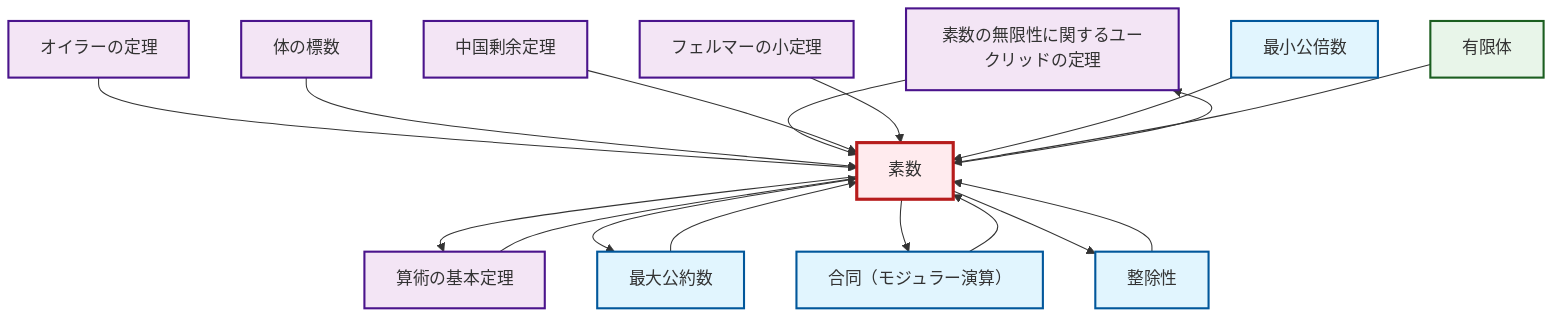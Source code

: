 graph TD
    classDef definition fill:#e1f5fe,stroke:#01579b,stroke-width:2px
    classDef theorem fill:#f3e5f5,stroke:#4a148c,stroke-width:2px
    classDef axiom fill:#fff3e0,stroke:#e65100,stroke-width:2px
    classDef example fill:#e8f5e9,stroke:#1b5e20,stroke-width:2px
    classDef current fill:#ffebee,stroke:#b71c1c,stroke-width:3px
    thm-euclid-infinitude-primes["素数の無限性に関するユークリッドの定理"]:::theorem
    thm-fermat-little["フェルマーの小定理"]:::theorem
    ex-finite-field["有限体"]:::example
    def-prime["素数"]:::definition
    def-lcm["最小公倍数"]:::definition
    thm-field-characteristic["体の標数"]:::theorem
    def-gcd["最大公約数"]:::definition
    thm-fundamental-arithmetic["算術の基本定理"]:::theorem
    thm-euler["オイラーの定理"]:::theorem
    def-congruence["合同（モジュラー演算）"]:::definition
    def-divisibility["整除性"]:::definition
    thm-chinese-remainder["中国剰余定理"]:::theorem
    thm-euler --> def-prime
    def-prime --> thm-euclid-infinitude-primes
    def-prime --> thm-fundamental-arithmetic
    def-gcd --> def-prime
    thm-fundamental-arithmetic --> def-prime
    thm-field-characteristic --> def-prime
    def-prime --> def-gcd
    thm-euclid-infinitude-primes --> def-prime
    thm-chinese-remainder --> def-prime
    thm-fermat-little --> def-prime
    def-divisibility --> def-prime
    def-prime --> def-congruence
    def-congruence --> def-prime
    def-lcm --> def-prime
    ex-finite-field --> def-prime
    def-prime --> def-divisibility
    class def-prime current